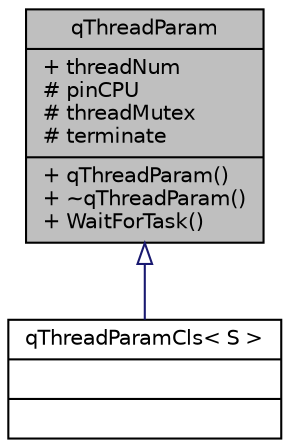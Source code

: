 digraph "qThreadParam"
{
 // INTERACTIVE_SVG=YES
  bgcolor="transparent";
  edge [fontname="Helvetica",fontsize="10",labelfontname="Helvetica",labelfontsize="10"];
  node [fontname="Helvetica",fontsize="10",shape=record];
  Node1 [label="{qThreadParam\n|+ threadNum\l# pinCPU\l# threadMutex\l# terminate\l|+ qThreadParam()\l+ ~qThreadParam()\l+ WaitForTask()\l}",height=0.2,width=0.4,color="black", fillcolor="grey75", style="filled", fontcolor="black"];
  Node1 -> Node2 [dir="back",color="midnightblue",fontsize="10",style="solid",arrowtail="onormal",fontname="Helvetica"];
  Node2 [label="{qThreadParamCls\< S \>\n||}",height=0.2,width=0.4,color="black",URL="$df/d36/classqThreadParamCls.html"];
}
